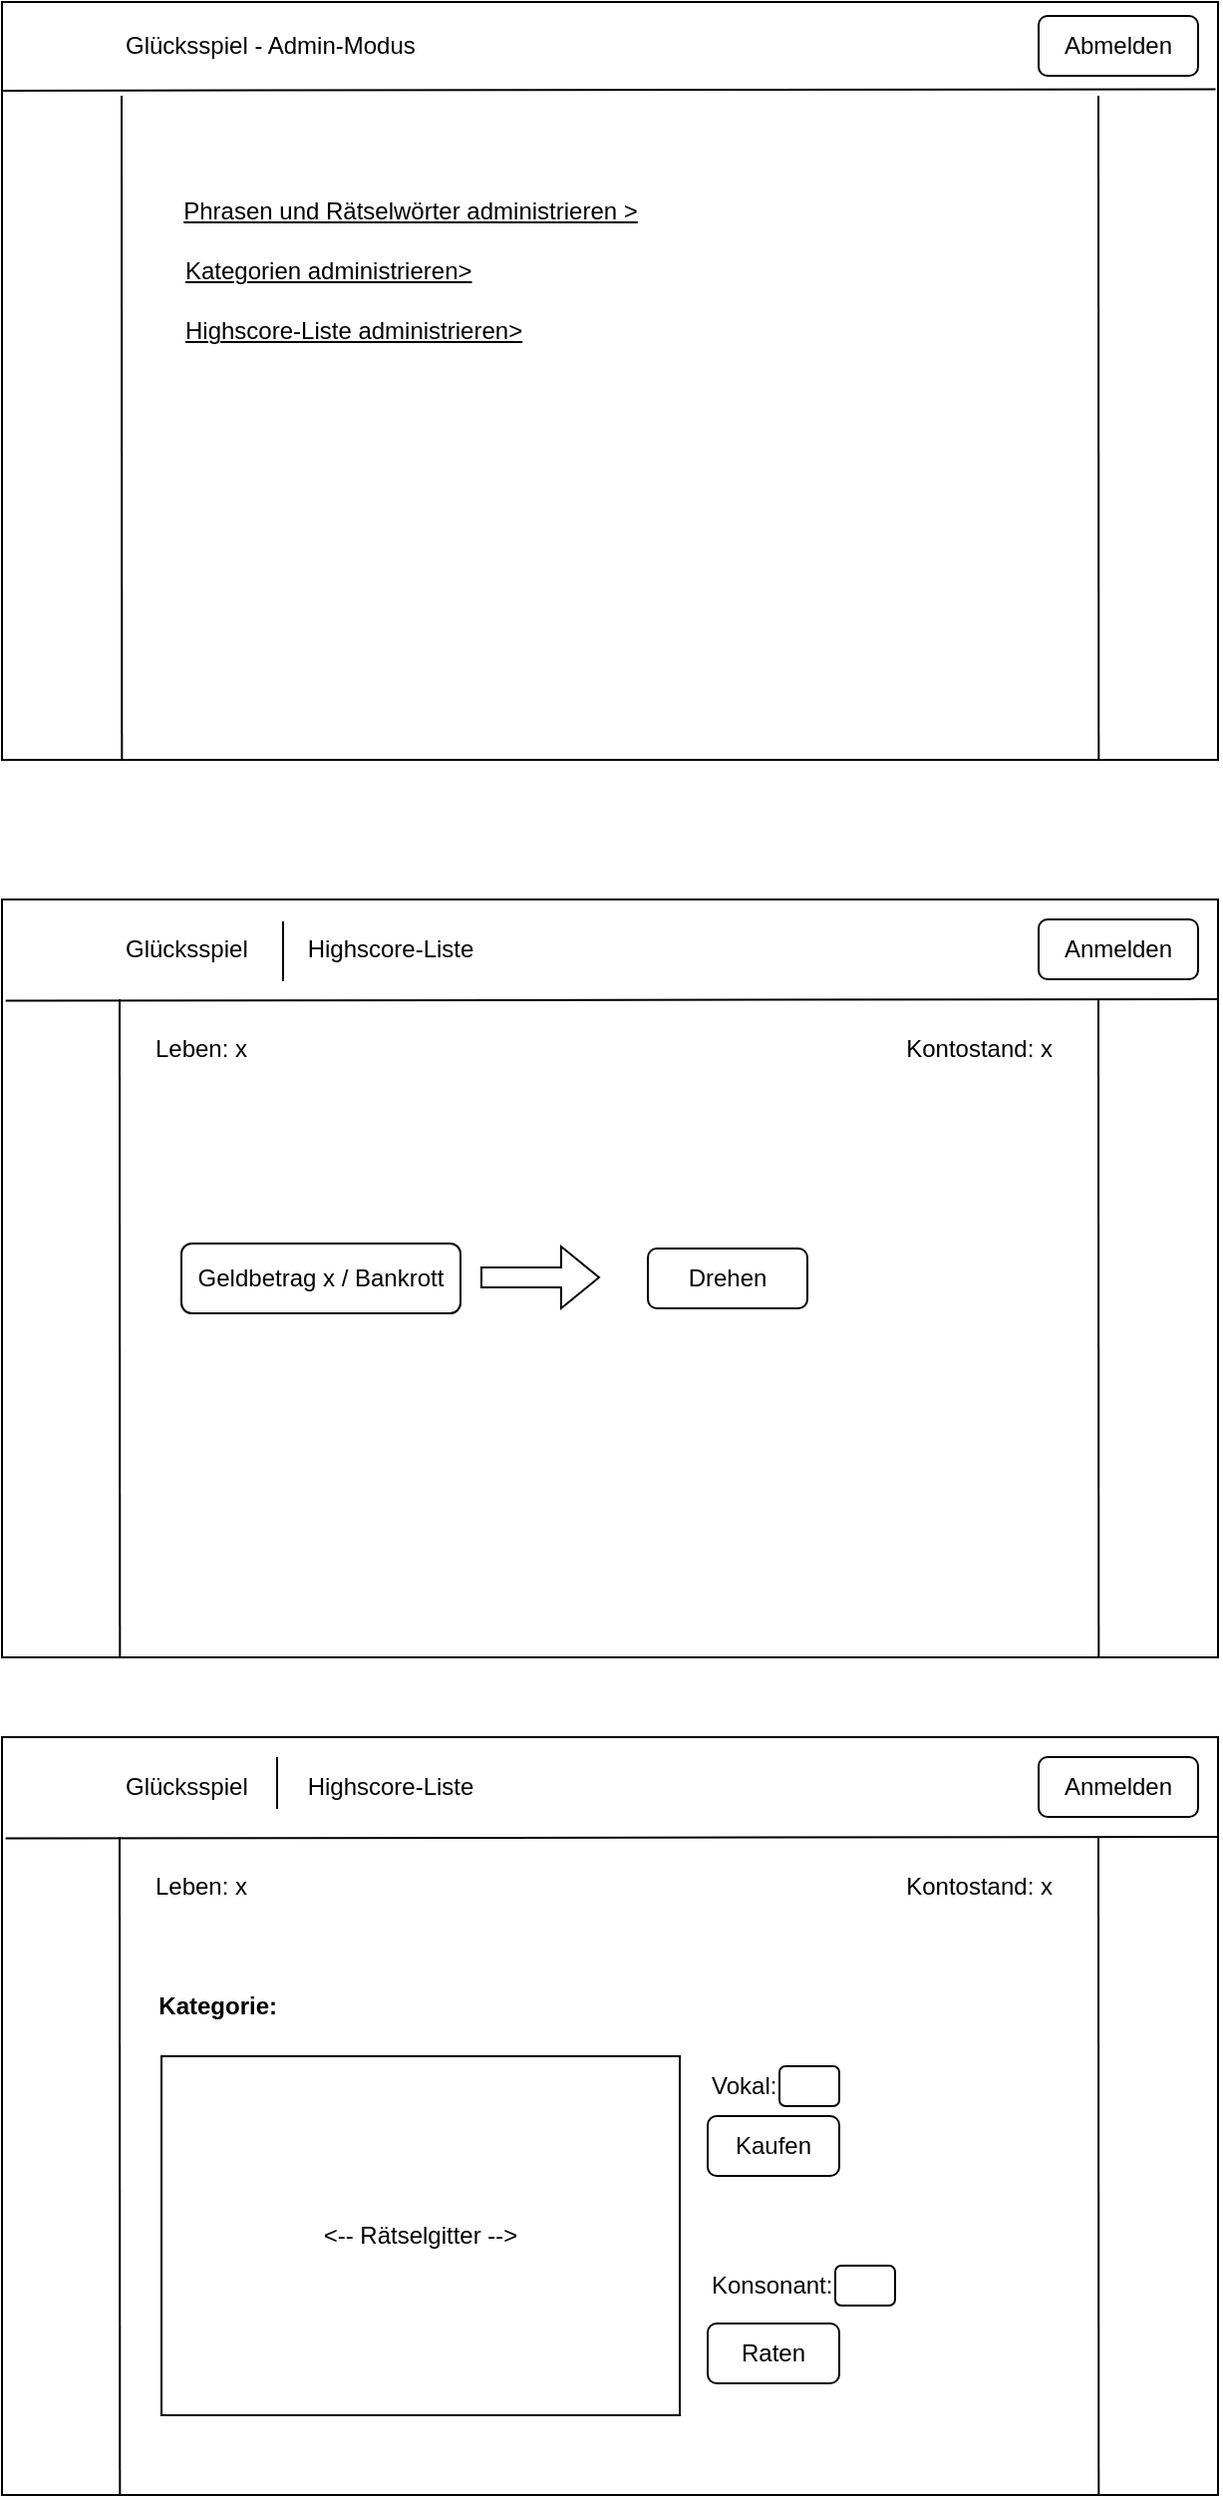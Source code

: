 <mxfile version="20.8.4" type="device"><diagram id="M3IIzSuf50jdOOKrhm0V" name="Seite-1"><mxGraphModel dx="1050" dy="623" grid="1" gridSize="10" guides="1" tooltips="1" connect="1" arrows="1" fold="1" page="1" pageScale="1" pageWidth="827" pageHeight="1169" math="0" shadow="0"><root><mxCell id="0"/><mxCell id="1" parent="0"/><mxCell id="9z6seriDL9kOsSg7B1c8-2" value="" style="rounded=0;whiteSpace=wrap;html=1;" vertex="1" parent="1"><mxGeometry x="50" y="60" width="610" height="380" as="geometry"/></mxCell><mxCell id="9z6seriDL9kOsSg7B1c8-3" value="" style="endArrow=none;html=1;rounded=0;exitX=0.001;exitY=0.117;exitDx=0;exitDy=0;exitPerimeter=0;entryX=0.998;entryY=0.115;entryDx=0;entryDy=0;entryPerimeter=0;" edge="1" parent="1" source="9z6seriDL9kOsSg7B1c8-2" target="9z6seriDL9kOsSg7B1c8-2"><mxGeometry width="50" height="50" relative="1" as="geometry"><mxPoint x="390" y="250" as="sourcePoint"/><mxPoint x="440" y="200" as="targetPoint"/></mxGeometry></mxCell><mxCell id="9z6seriDL9kOsSg7B1c8-4" value="Glücksspiel - Admin-Modus" style="text;html=1;strokeColor=none;fillColor=none;align=left;verticalAlign=middle;whiteSpace=wrap;rounded=0;" vertex="1" parent="1"><mxGeometry x="110" y="67" width="150" height="30" as="geometry"/></mxCell><mxCell id="9z6seriDL9kOsSg7B1c8-5" value="Abmelden" style="text;html=1;strokeColor=default;fillColor=none;align=center;verticalAlign=middle;whiteSpace=wrap;rounded=1;" vertex="1" parent="1"><mxGeometry x="570" y="67" width="80" height="30" as="geometry"/></mxCell><mxCell id="9z6seriDL9kOsSg7B1c8-7" value="" style="endArrow=none;html=1;rounded=0;entryX=0.299;entryY=1.333;entryDx=0;entryDy=0;entryPerimeter=0;" edge="1" parent="1"><mxGeometry width="50" height="50" relative="1" as="geometry"><mxPoint x="600.15" y="440" as="sourcePoint"/><mxPoint x="600.0" y="106.99" as="targetPoint"/></mxGeometry></mxCell><mxCell id="9z6seriDL9kOsSg7B1c8-8" value="" style="endArrow=none;html=1;rounded=0;entryX=0.299;entryY=1.333;entryDx=0;entryDy=0;entryPerimeter=0;" edge="1" parent="1"><mxGeometry width="50" height="50" relative="1" as="geometry"><mxPoint x="110.15" y="440" as="sourcePoint"/><mxPoint x="110" y="106.99" as="targetPoint"/></mxGeometry></mxCell><mxCell id="9z6seriDL9kOsSg7B1c8-9" value="Phrasen und Rätselwörter administrieren &amp;gt;" style="text;html=1;strokeColor=none;fillColor=none;align=center;verticalAlign=middle;whiteSpace=wrap;rounded=0;fontStyle=4" vertex="1" parent="1"><mxGeometry x="140" y="150" width="230" height="30" as="geometry"/></mxCell><mxCell id="9z6seriDL9kOsSg7B1c8-10" value="Kategorien administrieren&amp;gt;" style="text;html=1;strokeColor=none;fillColor=none;align=left;verticalAlign=middle;whiteSpace=wrap;rounded=0;fontStyle=4" vertex="1" parent="1"><mxGeometry x="140" y="180" width="230" height="30" as="geometry"/></mxCell><mxCell id="9z6seriDL9kOsSg7B1c8-11" value="Highscore-Liste administrieren&amp;gt;" style="text;html=1;strokeColor=none;fillColor=none;align=left;verticalAlign=middle;whiteSpace=wrap;rounded=0;fontStyle=4" vertex="1" parent="1"><mxGeometry x="140" y="210" width="230" height="30" as="geometry"/></mxCell><mxCell id="9z6seriDL9kOsSg7B1c8-12" value="" style="rounded=0;whiteSpace=wrap;html=1;" vertex="1" parent="1"><mxGeometry x="50" y="510" width="610" height="380" as="geometry"/></mxCell><mxCell id="9z6seriDL9kOsSg7B1c8-13" value="" style="endArrow=none;html=1;rounded=0;exitX=0.001;exitY=0.117;exitDx=0;exitDy=0;exitPerimeter=0;entryX=0.998;entryY=0.115;entryDx=0;entryDy=0;entryPerimeter=0;" edge="1" parent="1"><mxGeometry width="50" height="50" relative="1" as="geometry"><mxPoint x="51.83" y="560.76" as="sourcePoint"/><mxPoint x="660" y="560" as="targetPoint"/></mxGeometry></mxCell><mxCell id="9z6seriDL9kOsSg7B1c8-14" value="Glücksspiel&amp;nbsp;" style="text;html=1;strokeColor=none;fillColor=none;align=left;verticalAlign=middle;whiteSpace=wrap;rounded=0;" vertex="1" parent="1"><mxGeometry x="110" y="520" width="150" height="30" as="geometry"/></mxCell><mxCell id="9z6seriDL9kOsSg7B1c8-18" value="Anmelden" style="text;html=1;strokeColor=default;fillColor=none;align=center;verticalAlign=middle;whiteSpace=wrap;rounded=1;" vertex="1" parent="1"><mxGeometry x="570" y="520" width="80" height="30" as="geometry"/></mxCell><mxCell id="9z6seriDL9kOsSg7B1c8-19" value="" style="endArrow=none;html=1;rounded=0;" edge="1" parent="1"><mxGeometry width="50" height="50" relative="1" as="geometry"><mxPoint x="109.15" y="890" as="sourcePoint"/><mxPoint x="109" y="560" as="targetPoint"/></mxGeometry></mxCell><mxCell id="9z6seriDL9kOsSg7B1c8-21" value="" style="endArrow=none;html=1;rounded=0;" edge="1" parent="1"><mxGeometry width="50" height="50" relative="1" as="geometry"><mxPoint x="600.15" y="890" as="sourcePoint"/><mxPoint x="600" y="560" as="targetPoint"/></mxGeometry></mxCell><mxCell id="9z6seriDL9kOsSg7B1c8-22" value="Geldbetrag x / Bankrott" style="rounded=1;whiteSpace=wrap;html=1;strokeColor=default;" vertex="1" parent="1"><mxGeometry x="140" y="682.5" width="140" height="35" as="geometry"/></mxCell><mxCell id="9z6seriDL9kOsSg7B1c8-23" value="" style="shape=flexArrow;endArrow=classic;html=1;rounded=0;" edge="1" parent="1"><mxGeometry width="50" height="50" relative="1" as="geometry"><mxPoint x="290" y="699.5" as="sourcePoint"/><mxPoint x="350" y="699.5" as="targetPoint"/></mxGeometry></mxCell><mxCell id="9z6seriDL9kOsSg7B1c8-24" value="Drehen" style="text;html=1;strokeColor=default;fillColor=none;align=center;verticalAlign=middle;whiteSpace=wrap;rounded=1;" vertex="1" parent="1"><mxGeometry x="374" y="685" width="80" height="30" as="geometry"/></mxCell><mxCell id="9z6seriDL9kOsSg7B1c8-25" value="Leben: x" style="text;html=1;strokeColor=none;fillColor=none;align=center;verticalAlign=middle;whiteSpace=wrap;rounded=0;" vertex="1" parent="1"><mxGeometry x="120" y="570" width="60" height="30" as="geometry"/></mxCell><mxCell id="9z6seriDL9kOsSg7B1c8-26" value="Kontostand: x" style="text;html=1;strokeColor=none;fillColor=none;align=right;verticalAlign=middle;whiteSpace=wrap;rounded=0;" vertex="1" parent="1"><mxGeometry x="414" y="570" width="165" height="30" as="geometry"/></mxCell><mxCell id="9z6seriDL9kOsSg7B1c8-27" value="" style="rounded=0;whiteSpace=wrap;html=1;" vertex="1" parent="1"><mxGeometry x="50" y="930" width="610" height="380" as="geometry"/></mxCell><mxCell id="9z6seriDL9kOsSg7B1c8-28" value="" style="endArrow=none;html=1;rounded=0;exitX=0.001;exitY=0.117;exitDx=0;exitDy=0;exitPerimeter=0;entryX=0.998;entryY=0.115;entryDx=0;entryDy=0;entryPerimeter=0;" edge="1" parent="1"><mxGeometry width="50" height="50" relative="1" as="geometry"><mxPoint x="51.83" y="980.76" as="sourcePoint"/><mxPoint x="660" y="980" as="targetPoint"/></mxGeometry></mxCell><mxCell id="9z6seriDL9kOsSg7B1c8-29" value="Glücksspiel&amp;nbsp;" style="text;html=1;strokeColor=none;fillColor=none;align=left;verticalAlign=middle;whiteSpace=wrap;rounded=0;" vertex="1" parent="1"><mxGeometry x="110" y="940" width="150" height="30" as="geometry"/></mxCell><mxCell id="9z6seriDL9kOsSg7B1c8-30" value="Anmelden" style="text;html=1;strokeColor=default;fillColor=none;align=center;verticalAlign=middle;whiteSpace=wrap;rounded=1;" vertex="1" parent="1"><mxGeometry x="570" y="940" width="80" height="30" as="geometry"/></mxCell><mxCell id="9z6seriDL9kOsSg7B1c8-31" value="" style="endArrow=none;html=1;rounded=0;" edge="1" parent="1"><mxGeometry width="50" height="50" relative="1" as="geometry"><mxPoint x="109.15" y="1310" as="sourcePoint"/><mxPoint x="109" y="980" as="targetPoint"/></mxGeometry></mxCell><mxCell id="9z6seriDL9kOsSg7B1c8-32" value="" style="endArrow=none;html=1;rounded=0;" edge="1" parent="1"><mxGeometry width="50" height="50" relative="1" as="geometry"><mxPoint x="600.15" y="1310" as="sourcePoint"/><mxPoint x="600" y="980" as="targetPoint"/></mxGeometry></mxCell><mxCell id="9z6seriDL9kOsSg7B1c8-33" value="Leben: x" style="text;html=1;strokeColor=none;fillColor=none;align=center;verticalAlign=middle;whiteSpace=wrap;rounded=0;" vertex="1" parent="1"><mxGeometry x="120" y="990" width="60" height="30" as="geometry"/></mxCell><mxCell id="9z6seriDL9kOsSg7B1c8-34" value="Kontostand: x" style="text;html=1;strokeColor=none;fillColor=none;align=right;verticalAlign=middle;whiteSpace=wrap;rounded=0;" vertex="1" parent="1"><mxGeometry x="414" y="990" width="165" height="30" as="geometry"/></mxCell><mxCell id="9z6seriDL9kOsSg7B1c8-35" value="&lt;b&gt;Kategorie:&amp;nbsp;&lt;/b&gt;" style="text;html=1;strokeColor=none;fillColor=none;align=center;verticalAlign=middle;whiteSpace=wrap;rounded=0;" vertex="1" parent="1"><mxGeometry x="130" y="1050" width="60" height="30" as="geometry"/></mxCell><mxCell id="9z6seriDL9kOsSg7B1c8-36" value="&amp;lt;-- Rätselgitter --&amp;gt;" style="rounded=0;whiteSpace=wrap;html=1;strokeColor=default;" vertex="1" parent="1"><mxGeometry x="130" y="1090" width="260" height="180" as="geometry"/></mxCell><mxCell id="9z6seriDL9kOsSg7B1c8-37" value="" style="endArrow=none;html=1;rounded=0;" edge="1" parent="1"><mxGeometry width="50" height="50" relative="1" as="geometry"><mxPoint x="191" y="551" as="sourcePoint"/><mxPoint x="191" y="521" as="targetPoint"/></mxGeometry></mxCell><mxCell id="9z6seriDL9kOsSg7B1c8-38" value="Highscore-Liste" style="text;html=1;strokeColor=none;fillColor=none;align=center;verticalAlign=middle;whiteSpace=wrap;rounded=0;" vertex="1" parent="1"><mxGeometry x="200" y="520" width="90" height="30" as="geometry"/></mxCell><mxCell id="9z6seriDL9kOsSg7B1c8-39" value="Highscore-Liste" style="text;html=1;strokeColor=none;fillColor=none;align=center;verticalAlign=middle;whiteSpace=wrap;rounded=0;" vertex="1" parent="1"><mxGeometry x="200" y="940" width="90" height="30" as="geometry"/></mxCell><mxCell id="9z6seriDL9kOsSg7B1c8-44" value="" style="endArrow=none;html=1;rounded=0;" edge="1" parent="1"><mxGeometry width="50" height="50" relative="1" as="geometry"><mxPoint x="188" y="966" as="sourcePoint"/><mxPoint x="188" y="940" as="targetPoint"/></mxGeometry></mxCell><mxCell id="9z6seriDL9kOsSg7B1c8-45" value="Vokal:&amp;nbsp;" style="text;html=1;strokeColor=none;fillColor=none;align=left;verticalAlign=middle;whiteSpace=wrap;rounded=0;" vertex="1" parent="1"><mxGeometry x="404" y="1090" width="60" height="30" as="geometry"/></mxCell><mxCell id="9z6seriDL9kOsSg7B1c8-46" value="" style="rounded=1;whiteSpace=wrap;html=1;strokeColor=default;" vertex="1" parent="1"><mxGeometry x="440" y="1095" width="30" height="20" as="geometry"/></mxCell><mxCell id="9z6seriDL9kOsSg7B1c8-47" value="Kaufen" style="text;html=1;strokeColor=default;fillColor=none;align=center;verticalAlign=middle;whiteSpace=wrap;rounded=1;" vertex="1" parent="1"><mxGeometry x="404" y="1120" width="66" height="30" as="geometry"/></mxCell><mxCell id="9z6seriDL9kOsSg7B1c8-49" value="Konsonant:" style="text;html=1;strokeColor=none;fillColor=none;align=left;verticalAlign=middle;whiteSpace=wrap;rounded=0;" vertex="1" parent="1"><mxGeometry x="404" y="1190" width="76" height="30" as="geometry"/></mxCell><mxCell id="9z6seriDL9kOsSg7B1c8-50" value="" style="rounded=1;whiteSpace=wrap;html=1;strokeColor=default;" vertex="1" parent="1"><mxGeometry x="468" y="1195" width="30" height="20" as="geometry"/></mxCell><mxCell id="9z6seriDL9kOsSg7B1c8-51" value="Raten" style="text;html=1;strokeColor=default;fillColor=none;align=center;verticalAlign=middle;whiteSpace=wrap;rounded=1;" vertex="1" parent="1"><mxGeometry x="404" y="1224" width="66" height="30" as="geometry"/></mxCell></root></mxGraphModel></diagram></mxfile>